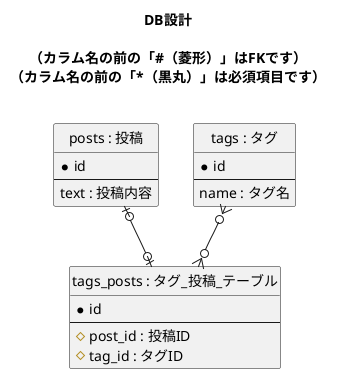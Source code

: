 @startuml

' hide the spot
hide circle

title
DB設計

（カラム名の前の「#（菱形）」はFKです）
（カラム名の前の「*（黒丸）」は必須項目です）

endtitle

entity "posts : 投稿" as posts {
  *id
  --
  text : 投稿内容
}

entity "tags : タグ" as tags {
  *id
  --
  name : タグ名
}

entity "tags_posts : タグ_投稿_テーブル" as tags_posts {
  *id
  --
  #post_id : 投稿ID
  #tag_id : タグID
}

posts |o--o| tags_posts
tags }o--o{ tags_posts

@enduml
